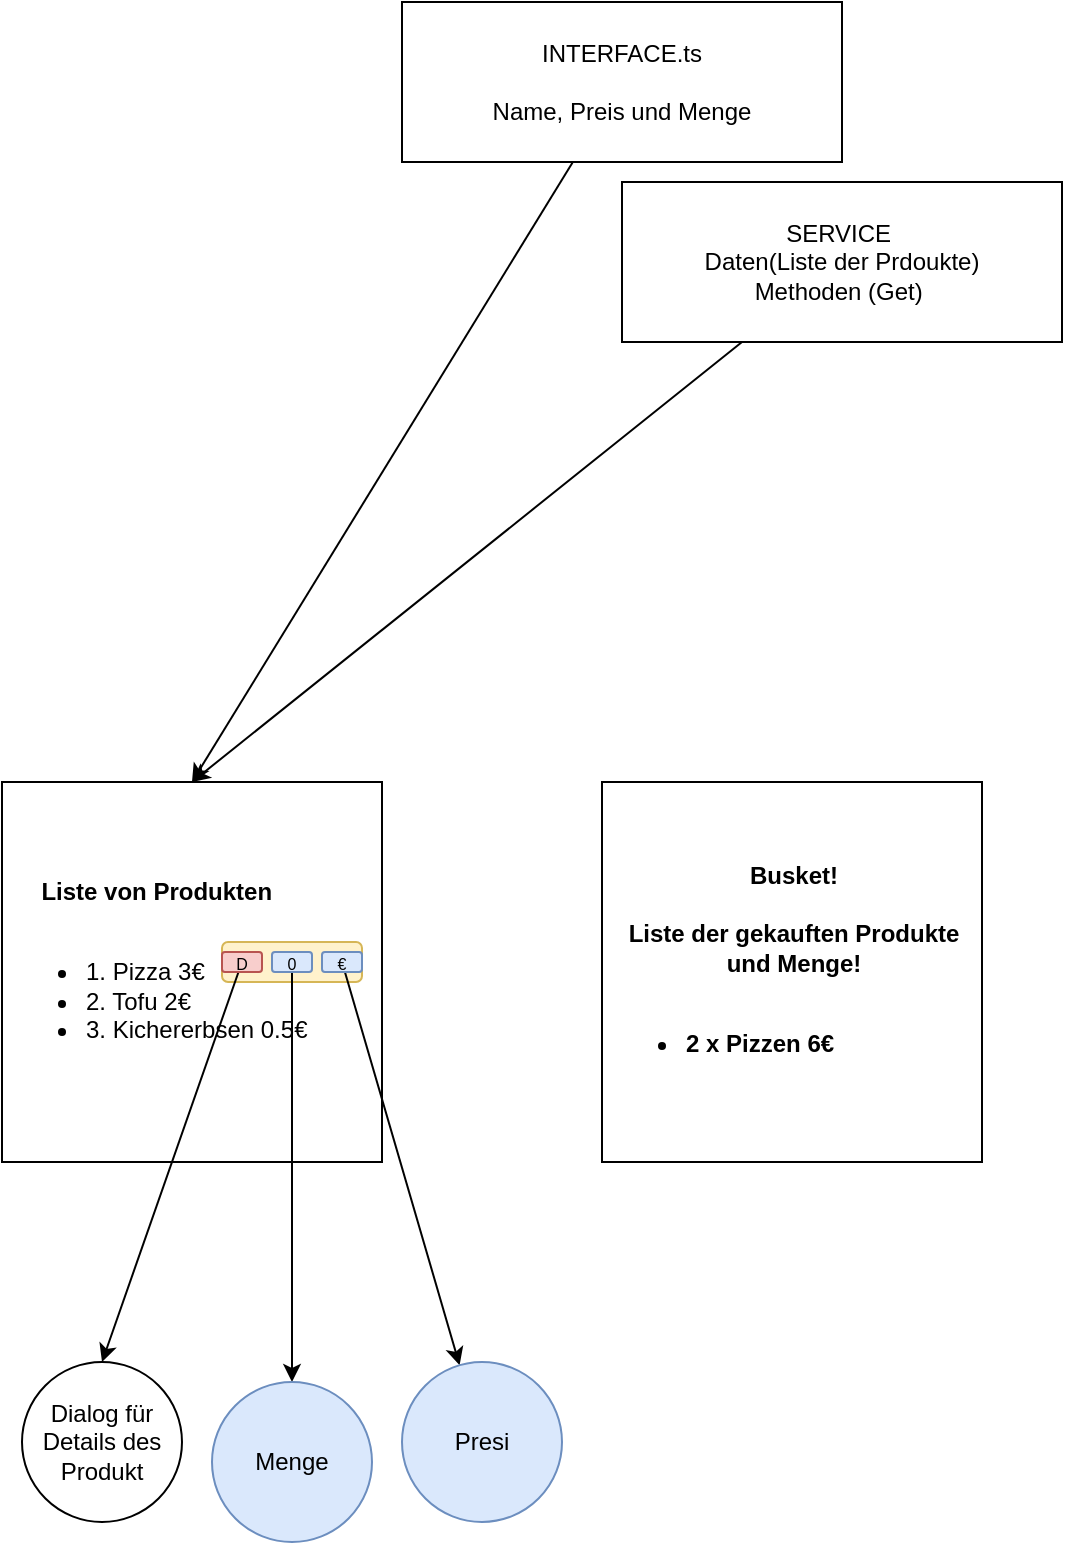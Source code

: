 <mxfile>
    <diagram id="BGD7xAJ8CTSTiGZJkZ27" name="Page-1">
        <mxGraphModel dx="2173" dy="2583" grid="1" gridSize="10" guides="1" tooltips="1" connect="1" arrows="1" fold="1" page="1" pageScale="1" pageWidth="827" pageHeight="1169" math="0" shadow="0">
            <root>
                <mxCell id="0"/>
                <mxCell id="1" parent="0"/>
                <mxCell id="18" style="edgeStyle=none;html=1;entryX=0.5;entryY=0;entryDx=0;entryDy=0;" edge="1" parent="1" source="4" target="6">
                    <mxGeometry relative="1" as="geometry"/>
                </mxCell>
                <mxCell id="4" value="INTERFACE.ts&lt;div&gt;&lt;div&gt;&lt;br&gt;&lt;/div&gt;&lt;div&gt;Name, Preis und Menge&lt;/div&gt;&lt;/div&gt;" style="rounded=0;whiteSpace=wrap;html=1;" parent="1" vertex="1">
                    <mxGeometry x="360" y="-330" width="220" height="80" as="geometry"/>
                </mxCell>
                <mxCell id="6" value="&lt;div style=&quot;text-align: center;&quot;&gt;&lt;b style=&quot;background-color: transparent;&quot;&gt;Liste von Produkten&lt;/b&gt;&lt;/div&gt;&lt;div style=&quot;text-align: center;&quot;&gt;&lt;br&gt;&lt;/div&gt;&lt;ul&gt;&lt;li&gt;1. Pizza 3€&amp;nbsp;&lt;/li&gt;&lt;li&gt;2. Tofu 2€&lt;/li&gt;&lt;li&gt;3. Kichererbsen 0.5€&lt;/li&gt;&lt;/ul&gt;" style="whiteSpace=wrap;html=1;aspect=fixed;align=left;" parent="1" vertex="1">
                    <mxGeometry x="160" y="60" width="190" height="190" as="geometry"/>
                </mxCell>
                <mxCell id="7" value="" style="rounded=1;whiteSpace=wrap;html=1;fillColor=#fff2cc;strokeColor=#d6b656;" parent="1" vertex="1">
                    <mxGeometry x="270" y="140" width="70" height="20" as="geometry"/>
                </mxCell>
                <mxCell id="25" value="" style="edgeStyle=none;html=1;" edge="1" parent="1" source="8" target="24">
                    <mxGeometry relative="1" as="geometry"/>
                </mxCell>
                <mxCell id="8" value="&lt;font style=&quot;font-size: 8px;&quot;&gt;€&lt;/font&gt;" style="rounded=1;whiteSpace=wrap;html=1;fillColor=#dae8fc;strokeColor=#6c8ebf;" parent="1" vertex="1">
                    <mxGeometry x="320" y="145" width="20" height="10" as="geometry"/>
                </mxCell>
                <mxCell id="23" value="" style="edgeStyle=none;html=1;" edge="1" parent="1" source="9" target="22">
                    <mxGeometry relative="1" as="geometry"/>
                </mxCell>
                <mxCell id="9" value="&lt;font style=&quot;font-size: 8px;&quot;&gt;0&lt;/font&gt;" style="rounded=1;whiteSpace=wrap;html=1;fillColor=#dae8fc;strokeColor=#6c8ebf;" parent="1" vertex="1">
                    <mxGeometry x="295" y="145" width="20" height="10" as="geometry"/>
                </mxCell>
                <mxCell id="12" value="&lt;div style=&quot;text-align: center;&quot;&gt;&lt;b&gt;Busket!&lt;/b&gt;&lt;/div&gt;&lt;div style=&quot;text-align: center;&quot;&gt;&lt;b&gt;&lt;br&gt;&lt;/b&gt;&lt;/div&gt;&lt;div style=&quot;text-align: center;&quot;&gt;&lt;b&gt;Liste der gekauften Produkte und Menge!&lt;/b&gt;&lt;/div&gt;&lt;div style=&quot;text-align: center;&quot;&gt;&lt;b&gt;&lt;br&gt;&lt;/b&gt;&lt;/div&gt;&lt;div style=&quot;&quot;&gt;&lt;ul&gt;&lt;li&gt;&lt;b&gt;2 x Pizzen 6€&lt;/b&gt;&lt;/li&gt;&lt;/ul&gt;&lt;/div&gt;" style="whiteSpace=wrap;html=1;aspect=fixed;align=left;" parent="1" vertex="1">
                    <mxGeometry x="460" y="60" width="190" height="190" as="geometry"/>
                </mxCell>
                <mxCell id="19" style="edgeStyle=none;html=1;entryX=0.5;entryY=0;entryDx=0;entryDy=0;" edge="1" parent="1" source="13" target="20">
                    <mxGeometry relative="1" as="geometry">
                        <mxPoint x="180" y="400" as="targetPoint"/>
                    </mxGeometry>
                </mxCell>
                <mxCell id="13" value="&lt;font style=&quot;font-size: 8px;&quot;&gt;D&lt;/font&gt;" style="rounded=1;whiteSpace=wrap;html=1;fillColor=#f8cecc;strokeColor=#b85450;" parent="1" vertex="1">
                    <mxGeometry x="270" y="145" width="20" height="10" as="geometry"/>
                </mxCell>
                <mxCell id="17" style="edgeStyle=none;html=1;entryX=0.5;entryY=0;entryDx=0;entryDy=0;" edge="1" parent="1" source="16" target="6">
                    <mxGeometry relative="1" as="geometry"/>
                </mxCell>
                <mxCell id="16" value="SERVICE&amp;nbsp;&lt;div&gt;Daten(Liste der Prdoukte)&lt;/div&gt;&lt;div&gt;Methoden (Get)&amp;nbsp;&lt;/div&gt;" style="rounded=0;whiteSpace=wrap;html=1;" parent="1" vertex="1">
                    <mxGeometry x="470" y="-240" width="220" height="80" as="geometry"/>
                </mxCell>
                <mxCell id="20" value="Dialog für Details des Produkt" style="ellipse;whiteSpace=wrap;html=1;aspect=fixed;" vertex="1" parent="1">
                    <mxGeometry x="170" y="350" width="80" height="80" as="geometry"/>
                </mxCell>
                <mxCell id="22" value="Menge" style="ellipse;whiteSpace=wrap;html=1;fillColor=#dae8fc;strokeColor=#6c8ebf;rounded=1;" vertex="1" parent="1">
                    <mxGeometry x="265" y="360" width="80" height="80" as="geometry"/>
                </mxCell>
                <mxCell id="24" value="Presi" style="ellipse;whiteSpace=wrap;html=1;fillColor=#dae8fc;strokeColor=#6c8ebf;rounded=1;" vertex="1" parent="1">
                    <mxGeometry x="360" y="350" width="80" height="80" as="geometry"/>
                </mxCell>
            </root>
        </mxGraphModel>
    </diagram>
</mxfile>
